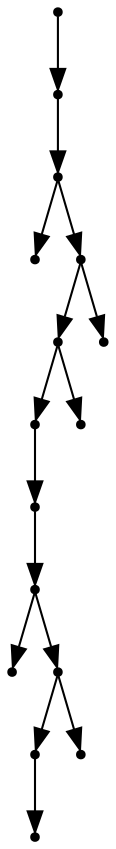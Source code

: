 digraph {
  15 [shape=point];
  14 [shape=point];
  13 [shape=point];
  0 [shape=point];
  12 [shape=point];
  10 [shape=point];
  8 [shape=point];
  7 [shape=point];
  6 [shape=point];
  1 [shape=point];
  5 [shape=point];
  3 [shape=point];
  2 [shape=point];
  4 [shape=point];
  9 [shape=point];
  11 [shape=point];
15 -> 14;
14 -> 13;
13 -> 0;
13 -> 12;
12 -> 10;
10 -> 8;
8 -> 7;
7 -> 6;
6 -> 1;
6 -> 5;
5 -> 3;
3 -> 2;
5 -> 4;
10 -> 9;
12 -> 11;
}
